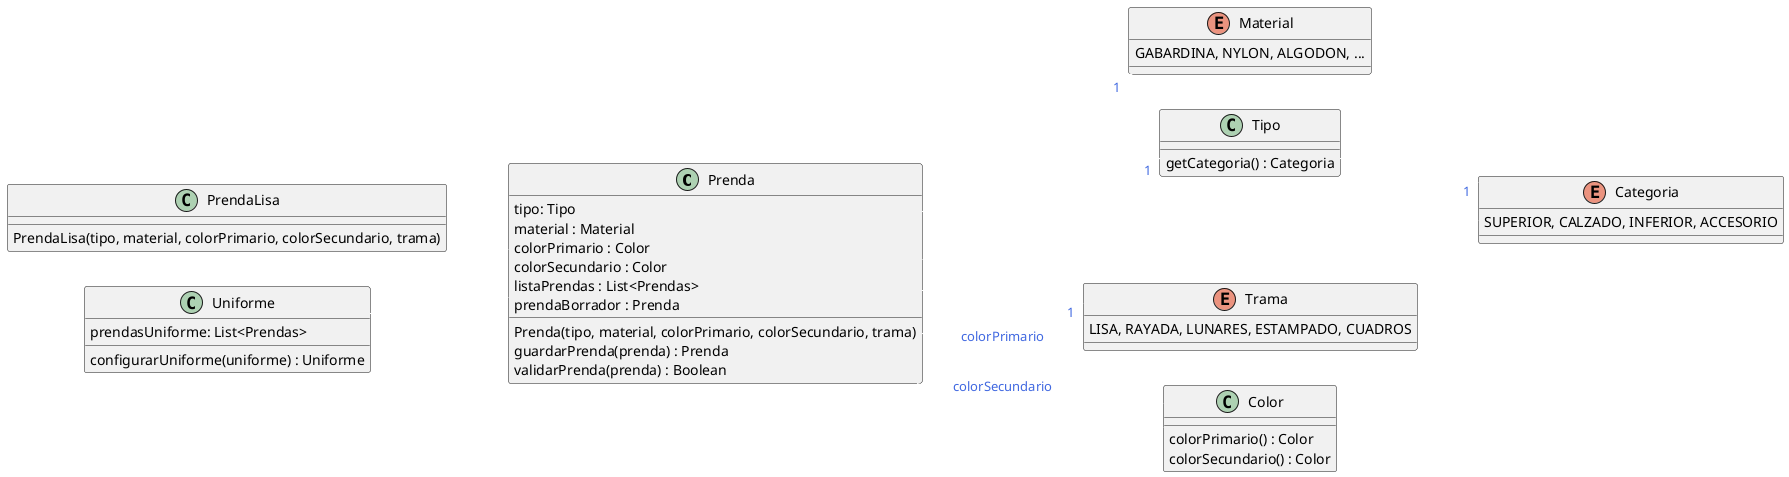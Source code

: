 @startuml
left to right direction
skinparam backgroundColor transparent
skinparam arrowFontColor royalblue
skinparam arrowColor white

class Prenda {
    tipo: Tipo
    material : Material
    colorPrimario : Color
    colorSecundario : Color
    listaPrendas : List<Prendas>
    prendaBorrador : Prenda
    Prenda(tipo, material, colorPrimario, colorSecundario, trama)
    guardarPrenda(prenda) : Prenda
    validarPrenda(prenda) : Boolean
}

class PrendaLisa {
    PrendaLisa(tipo, material, colorPrimario, colorSecundario, trama)
}

class Uniforme{
    prendasUniforme: List<Prendas>
    configurarUniforme(uniforme) : Uniforme
}


enum Material {
    GABARDINA, NYLON, ALGODON, ...
}
class Tipo {
    getCategoria() : Categoria
}
enum Categoria {
    SUPERIOR, CALZADO, INFERIOR, ACCESORIO
}

enum Trama{
    LISA, RAYADA, LUNARES, ESTAMPADO, CUADROS
}

class Color {
  colorPrimario() : Color
  colorSecundario() : Color
}

Prenda --> Color : colorPrimario
Prenda --> Color : colorSecundario
Prenda --> "1" Material
Prenda --> "1" Trama
Prenda ..> Categoria
Prenda --> "1" Tipo
Tipo --> "1" Categoria
PrendaLisa --|> Prenda
Uniforme --|> Prenda
@enduml